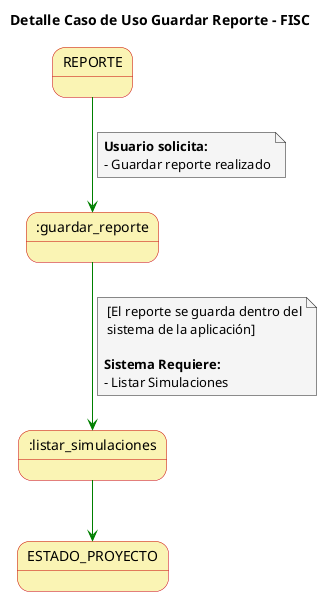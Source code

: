 @startuml

skinparam state {
  BackgroundColor #faf4b4
  BorderColor #c90000
}

skinparam note {
  BackgroundColor #f5f5f5
}

skinparam linetype polyline

title Detalle Caso de Uso Guardar Reporte - FISC


REPORTE-[#green]-> :guardar_reporte
note on link
  **Usuario solicita:**
  - Guardar reporte realizado
end note

:guardar_reporte-[#green]-> :listar_simulaciones
note on link
   [El reporte se guarda dentro del
   sistema de la aplicación]

  **Sistema Requiere:**
  - Listar Simulaciones
end note

:listar_simulaciones-[#green]-> ESTADO_PROYECTO
@enduml